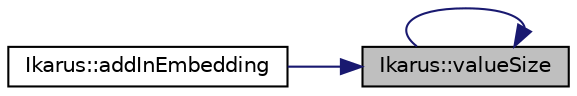 digraph "Ikarus::valueSize"
{
 // LATEX_PDF_SIZE
  edge [fontname="Helvetica",fontsize="10",labelfontname="Helvetica",labelfontsize="10"];
  node [fontname="Helvetica",fontsize="10",shape=record];
  rankdir="RL";
  Node1 [label="Ikarus::valueSize",height=0.2,width=0.4,color="black", fillcolor="grey75", style="filled", fontcolor="black",tooltip="Returns the total value size of a block vector with a Manifold as the underlying type."];
  Node1 -> Node2 [dir="back",color="midnightblue",fontsize="10",style="solid",fontname="Helvetica"];
  Node2 [label="Ikarus::addInEmbedding",height=0.2,width=0.4,color="black", fillcolor="white", style="filled",URL="$a00358.html#gadab36ca6a3183fb9fedbb02b3ecba736",tooltip="Enables the addition in the embedding space of a vector in the space M^n, where M is a manifold with ..."];
  Node1 -> Node1 [dir="back",color="midnightblue",fontsize="10",style="solid",fontname="Helvetica"];
}
